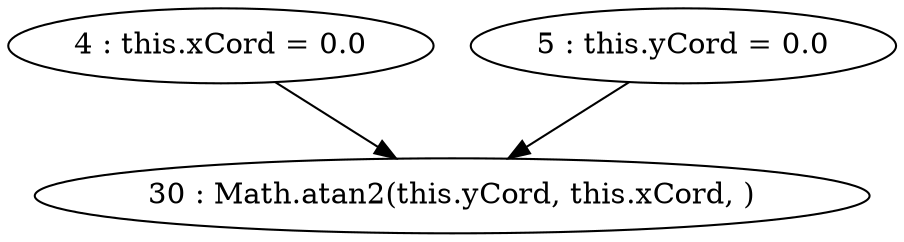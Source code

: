 digraph G {
"4 : this.xCord = 0.0"
"4 : this.xCord = 0.0" -> "30 : Math.atan2(this.yCord, this.xCord, )"
"5 : this.yCord = 0.0"
"5 : this.yCord = 0.0" -> "30 : Math.atan2(this.yCord, this.xCord, )"
"30 : Math.atan2(this.yCord, this.xCord, )"
}